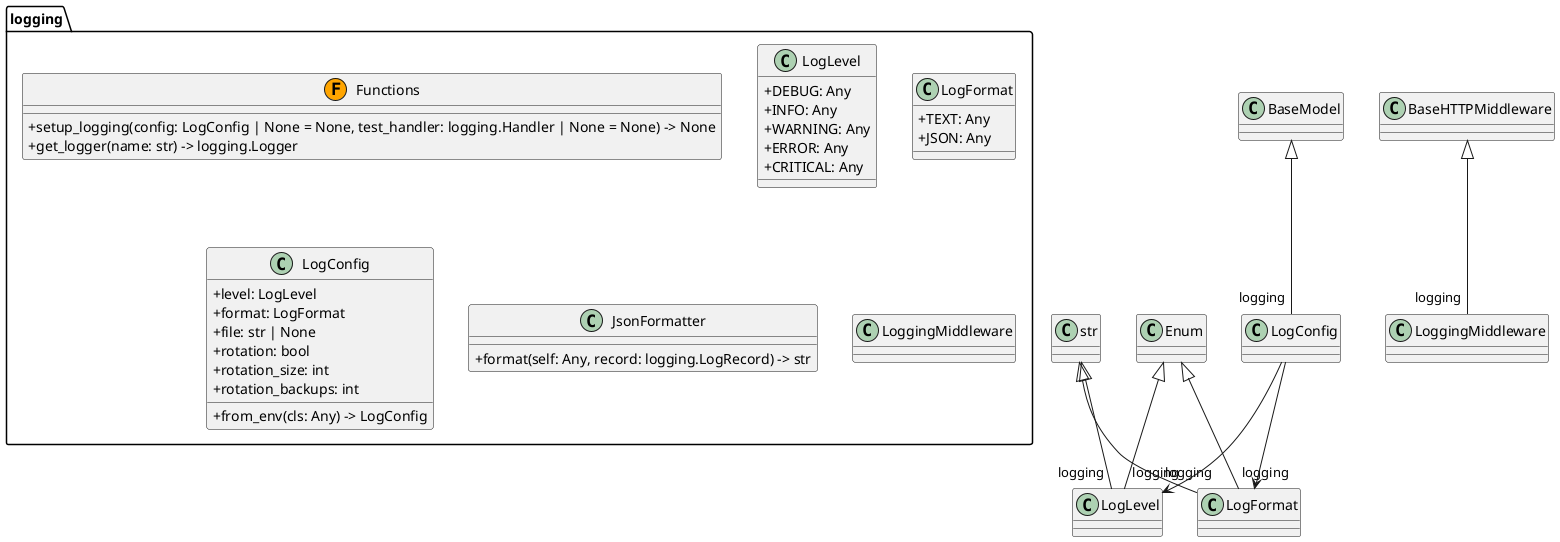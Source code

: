 @startuml
skinparam classAttributeIconSize 0

package "logging" {
  class Functions <<(F,orange)>> {
    +setup_logging(config: LogConfig | None = None, test_handler: logging.Handler | None = None) -> None
    +get_logger(name: str) -> logging.Logger
  }
  class LogLevel {
    +DEBUG: Any
    +INFO: Any
    +WARNING: Any
    +ERROR: Any
    +CRITICAL: Any
  }
  class LogFormat {
    +TEXT: Any
    +JSON: Any
  }
  class LogConfig {
    +level: LogLevel
    +format: LogFormat
    +file: str | None
    +rotation: bool
    +rotation_size: int
    +rotation_backups: int
    +from_env(cls: Any) -> LogConfig
  }
  class JsonFormatter {
    +format(self: Any, record: logging.LogRecord) -> str
  }
  class LoggingMiddleware {
  }
}

' Relationships
str <|-- "logging".LogLevel
Enum <|-- "logging".LogLevel
str <|-- "logging".LogFormat
Enum <|-- "logging".LogFormat
BaseModel <|-- "logging".LogConfig
LogConfig --> LogLevel
LogConfig --> LogFormat
BaseHTTPMiddleware <|-- "logging".LoggingMiddleware
@enduml